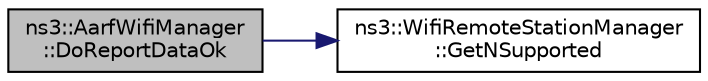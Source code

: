 digraph "ns3::AarfWifiManager::DoReportDataOk"
{
 // LATEX_PDF_SIZE
  edge [fontname="Helvetica",fontsize="10",labelfontname="Helvetica",labelfontsize="10"];
  node [fontname="Helvetica",fontsize="10",shape=record];
  rankdir="LR";
  Node1 [label="ns3::AarfWifiManager\l::DoReportDataOk",height=0.2,width=0.4,color="black", fillcolor="grey75", style="filled", fontcolor="black",tooltip="This method is a pure virtual method that must be implemented by the sub-class."];
  Node1 -> Node2 [color="midnightblue",fontsize="10",style="solid",fontname="Helvetica"];
  Node2 [label="ns3::WifiRemoteStationManager\l::GetNSupported",height=0.2,width=0.4,color="black", fillcolor="white", style="filled",URL="$classns3_1_1_wifi_remote_station_manager.html#a41c77586baf62914d464ef5c345411de",tooltip="Return the number of modes supported by the given station."];
}
